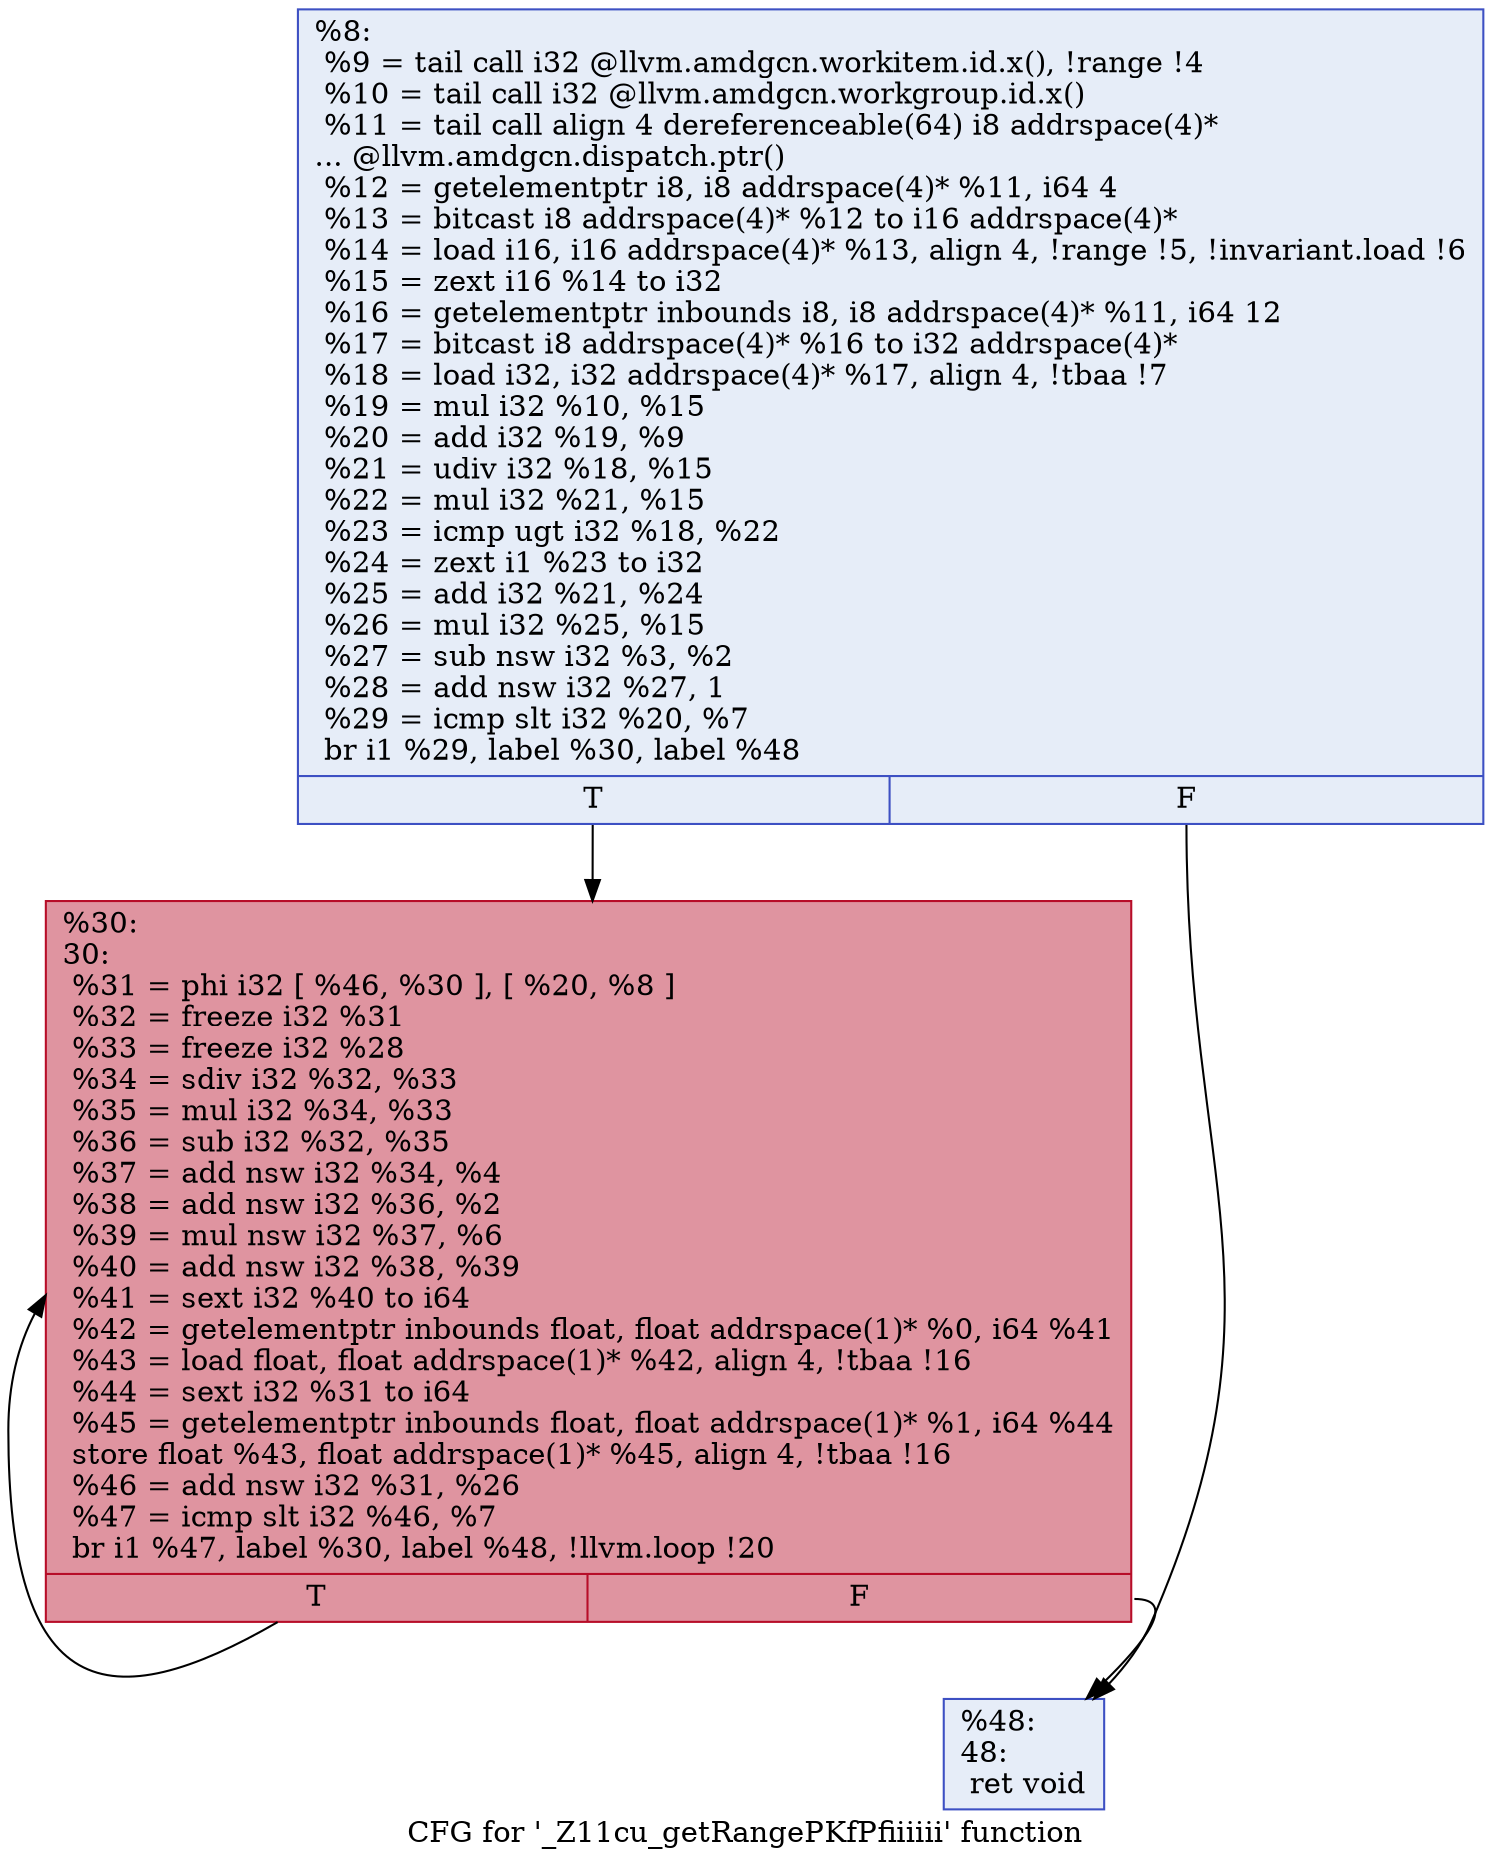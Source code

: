 digraph "CFG for '_Z11cu_getRangePKfPfiiiiii' function" {
	label="CFG for '_Z11cu_getRangePKfPfiiiiii' function";

	Node0x4e28670 [shape=record,color="#3d50c3ff", style=filled, fillcolor="#c7d7f070",label="{%8:\l  %9 = tail call i32 @llvm.amdgcn.workitem.id.x(), !range !4\l  %10 = tail call i32 @llvm.amdgcn.workgroup.id.x()\l  %11 = tail call align 4 dereferenceable(64) i8 addrspace(4)*\l... @llvm.amdgcn.dispatch.ptr()\l  %12 = getelementptr i8, i8 addrspace(4)* %11, i64 4\l  %13 = bitcast i8 addrspace(4)* %12 to i16 addrspace(4)*\l  %14 = load i16, i16 addrspace(4)* %13, align 4, !range !5, !invariant.load !6\l  %15 = zext i16 %14 to i32\l  %16 = getelementptr inbounds i8, i8 addrspace(4)* %11, i64 12\l  %17 = bitcast i8 addrspace(4)* %16 to i32 addrspace(4)*\l  %18 = load i32, i32 addrspace(4)* %17, align 4, !tbaa !7\l  %19 = mul i32 %10, %15\l  %20 = add i32 %19, %9\l  %21 = udiv i32 %18, %15\l  %22 = mul i32 %21, %15\l  %23 = icmp ugt i32 %18, %22\l  %24 = zext i1 %23 to i32\l  %25 = add i32 %21, %24\l  %26 = mul i32 %25, %15\l  %27 = sub nsw i32 %3, %2\l  %28 = add nsw i32 %27, 1\l  %29 = icmp slt i32 %20, %7\l  br i1 %29, label %30, label %48\l|{<s0>T|<s1>F}}"];
	Node0x4e28670:s0 -> Node0x4e2ad10;
	Node0x4e28670:s1 -> Node0x4e2ada0;
	Node0x4e2ad10 [shape=record,color="#b70d28ff", style=filled, fillcolor="#b70d2870",label="{%30:\l30:                                               \l  %31 = phi i32 [ %46, %30 ], [ %20, %8 ]\l  %32 = freeze i32 %31\l  %33 = freeze i32 %28\l  %34 = sdiv i32 %32, %33\l  %35 = mul i32 %34, %33\l  %36 = sub i32 %32, %35\l  %37 = add nsw i32 %34, %4\l  %38 = add nsw i32 %36, %2\l  %39 = mul nsw i32 %37, %6\l  %40 = add nsw i32 %38, %39\l  %41 = sext i32 %40 to i64\l  %42 = getelementptr inbounds float, float addrspace(1)* %0, i64 %41\l  %43 = load float, float addrspace(1)* %42, align 4, !tbaa !16\l  %44 = sext i32 %31 to i64\l  %45 = getelementptr inbounds float, float addrspace(1)* %1, i64 %44\l  store float %43, float addrspace(1)* %45, align 4, !tbaa !16\l  %46 = add nsw i32 %31, %26\l  %47 = icmp slt i32 %46, %7\l  br i1 %47, label %30, label %48, !llvm.loop !20\l|{<s0>T|<s1>F}}"];
	Node0x4e2ad10:s0 -> Node0x4e2ad10;
	Node0x4e2ad10:s1 -> Node0x4e2ada0;
	Node0x4e2ada0 [shape=record,color="#3d50c3ff", style=filled, fillcolor="#c7d7f070",label="{%48:\l48:                                               \l  ret void\l}"];
}

